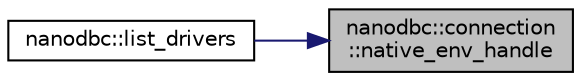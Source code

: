 digraph "nanodbc::connection::native_env_handle"
{
 // LATEX_PDF_SIZE
  edge [fontname="Helvetica",fontsize="10",labelfontname="Helvetica",labelfontsize="10"];
  node [fontname="Helvetica",fontsize="10",shape=record];
  rankdir="RL";
  Node49 [label="nanodbc::connection\l::native_env_handle",height=0.2,width=0.4,color="black", fillcolor="grey75", style="filled", fontcolor="black",tooltip="Returns the native ODBC environment handle."];
  Node49 -> Node50 [dir="back",color="midnightblue",fontsize="10",style="solid",fontname="Helvetica"];
  Node50 [label="nanodbc::list_drivers",height=0.2,width=0.4,color="black", fillcolor="white", style="filled",URL="$group__mainf.html#ga6f80fb8f7af3bb099e04bf8d603a210a",tooltip="Returns a list of ODBC drivers on your system."];
}
